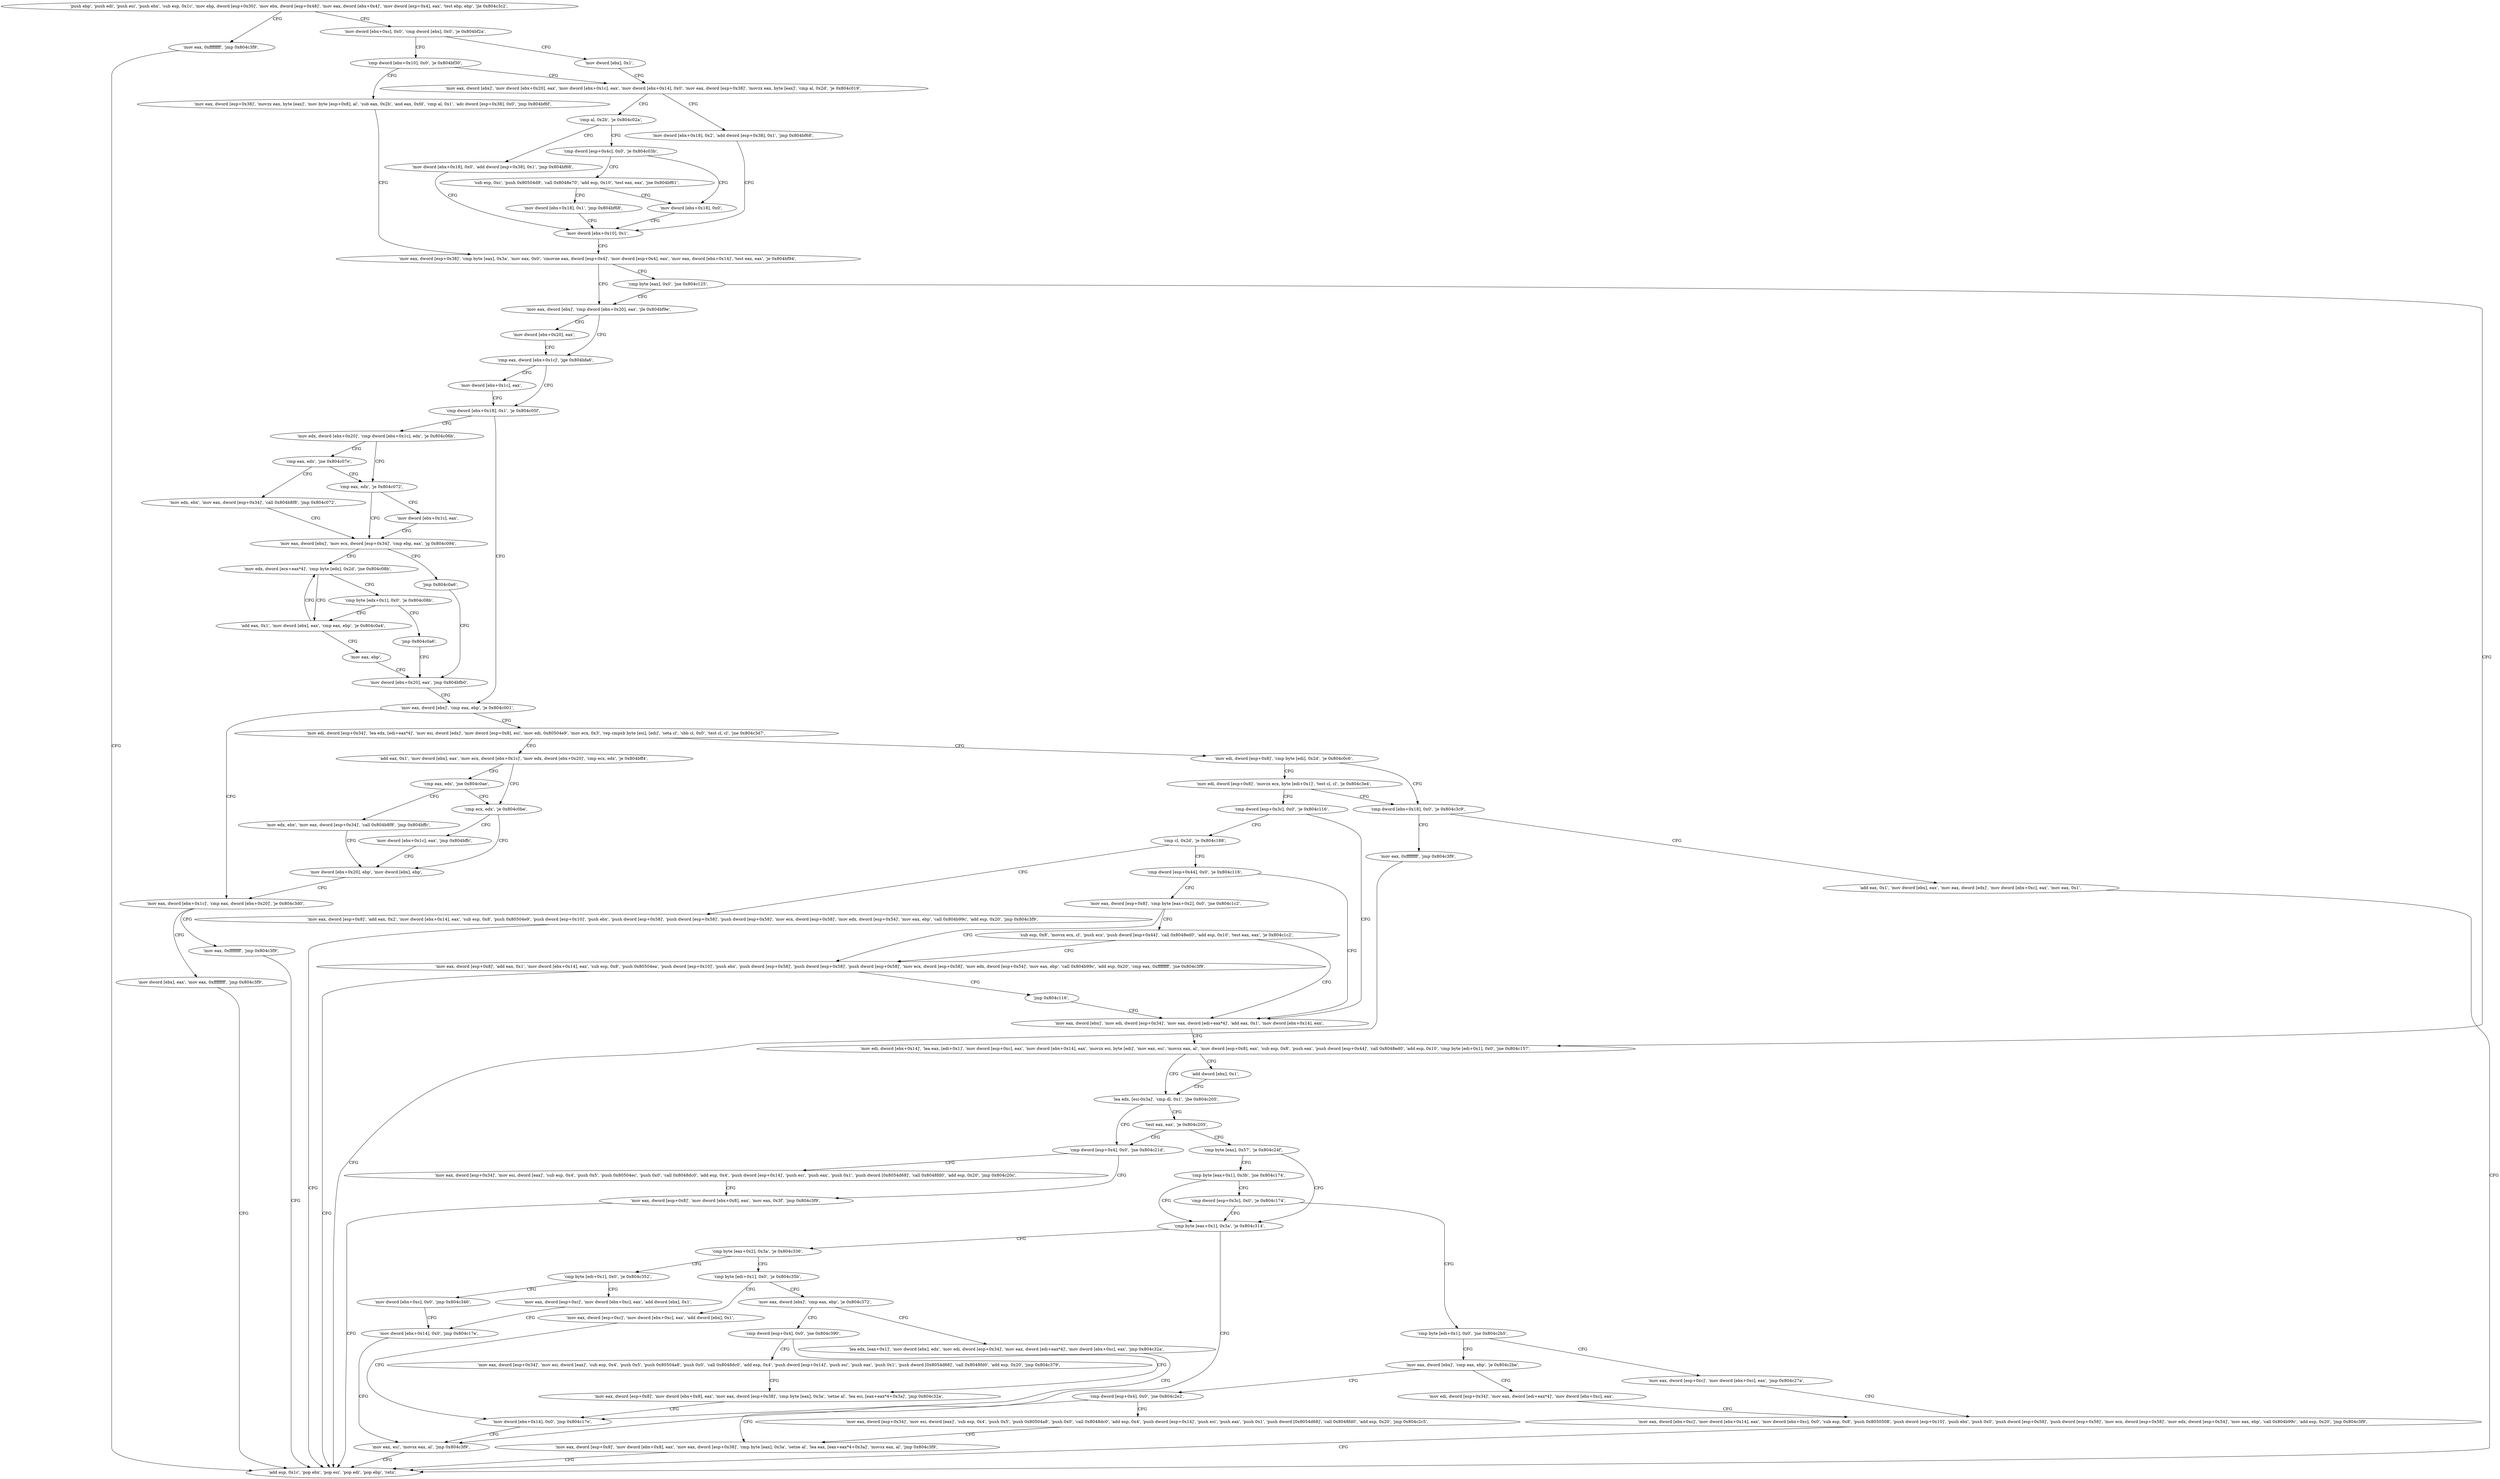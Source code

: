 digraph "func" {
"134528734" [label = "'push ebp', 'push edi', 'push esi', 'push ebx', 'sub esp, 0x1c', 'mov ebp, dword [esp+0x30]', 'mov ebx, dword [esp+0x48]', 'mov eax, dword [ebx+0x4]', 'mov dword [esp+0x4], eax', 'test ebp, ebp', 'jle 0x804c3c2', " ]
"134529986" [label = "'mov eax, 0xffffffff', 'jmp 0x804c3f9', " ]
"134528764" [label = "'mov dword [ebx+0xc], 0x0', 'cmp dword [ebx], 0x0', 'je 0x804bf2a', " ]
"134530041" [label = "'add esp, 0x1c', 'pop ebx', 'pop esi', 'pop edi', 'pop ebp', 'retn', " ]
"134528810" [label = "'mov dword [ebx], 0x1', " ]
"134528776" [label = "'cmp dword [ebx+0x10], 0x0', 'je 0x804bf30', " ]
"134528816" [label = "'mov eax, dword [ebx]', 'mov dword [ebx+0x20], eax', 'mov dword [ebx+0x1c], eax', 'mov dword [ebx+0x14], 0x0', 'mov eax, dword [esp+0x38]', 'movzx eax, byte [eax]', 'cmp al, 0x2d', 'je 0x804c019', " ]
"134528782" [label = "'mov eax, dword [esp+0x38]', 'movzx eax, byte [eax]', 'mov byte [esp+0x8], al', 'sub eax, 0x2b', 'and eax, 0xfd', 'cmp al, 0x1', 'adc dword [esp+0x38], 0x0', 'jmp 0x804bf6f', " ]
"134529049" [label = "'mov dword [ebx+0x18], 0x2', 'add dword [esp+0x38], 0x1', 'jmp 0x804bf68', " ]
"134528872" [label = "'mov dword [ebx+0x10], 0x1', " ]
"134528846" [label = "'cmp al, 0x2b', 'je 0x804c02a', " ]
"134529066" [label = "'mov dword [ebx+0x18], 0x0', 'add dword [esp+0x38], 0x1', 'jmp 0x804bf68', " ]
"134528854" [label = "'cmp dword [esp+0x4c], 0x0', 'je 0x804c03b', " ]
"134528879" [label = "'mov eax, dword [esp+0x38]', 'cmp byte [eax], 0x3a', 'mov eax, 0x0', 'cmovne eax, dword [esp+0x4]', 'mov dword [esp+0x4], eax', 'mov eax, dword [ebx+0x14]', 'test eax, eax', 'je 0x804bf94', " ]
"134529083" [label = "'sub esp, 0xc', 'push 0x80504d9', 'call 0x8048e70', 'add esp, 0x10', 'test eax, eax', 'jne 0x804bf61', " ]
"134528865" [label = "'mov dword [ebx+0x18], 0x0', " ]
"134528916" [label = "'mov eax, dword [ebx]', 'cmp dword [ebx+0x20], eax', 'jle 0x804bf9e', " ]
"134528907" [label = "'cmp byte [eax], 0x0', 'jne 0x804c125', " ]
"134528926" [label = "'cmp eax, dword [ebx+0x1c]', 'jge 0x804bfa6', " ]
"134528923" [label = "'mov dword [ebx+0x20], eax', " ]
"134529317" [label = "'mov edi, dword [ebx+0x14]', 'lea eax, [edi+0x1]', 'mov dword [esp+0xc], eax', 'mov dword [ebx+0x14], eax', 'movzx esi, byte [edi]', 'mov eax, esi', 'movsx eax, al', 'mov dword [esp+0x8], eax', 'sub esp, 0x8', 'push eax', 'push dword [esp+0x44]', 'call 0x8048ed0', 'add esp, 0x10', 'cmp byte [edi+0x1], 0x0', 'jne 0x804c157', " ]
"134529107" [label = "'mov dword [ebx+0x18], 0x1', 'jmp 0x804bf68', " ]
"134528934" [label = "'cmp dword [ebx+0x18], 0x1', 'je 0x804c05f', " ]
"134528931" [label = "'mov dword [ebx+0x1c], eax', " ]
"134529367" [label = "'lea edx, [esi-0x3a]', 'cmp dl, 0x1', 'jbe 0x804c205', " ]
"134529364" [label = "'add dword [ebx], 0x1', " ]
"134529119" [label = "'mov edx, dword [ebx+0x20]', 'cmp dword [ebx+0x1c], edx', 'je 0x804c06b', " ]
"134528944" [label = "'mov eax, dword [ebx]', 'cmp eax, ebp', 'je 0x804c001', " ]
"134529541" [label = "'cmp dword [esp+0x4], 0x0', 'jne 0x804c21d', " ]
"134529379" [label = "'test eax, eax', 'je 0x804c205', " ]
"134529131" [label = "'cmp eax, edx', 'je 0x804c072', " ]
"134529127" [label = "'cmp eax, edx', 'jne 0x804c07e', " ]
"134529025" [label = "'mov eax, dword [ebx+0x1c]', 'cmp eax, dword [ebx+0x20]', 'je 0x804c3d0', " ]
"134528950" [label = "'mov edi, dword [esp+0x34]', 'lea edx, [edi+eax*4]', 'mov esi, dword [edx]', 'mov dword [esp+0x8], esi', 'mov edi, 0x80504e9', 'mov ecx, 0x3', 'rep cmpsb byte [esi], [edi]', 'seta cl', 'sbb cl, 0x0', 'test cl, cl', 'jne 0x804c3d7', " ]
"134529565" [label = "'mov eax, dword [esp+0x34]', 'mov esi, dword [eax]', 'sub esp, 0x4', 'push 0x5', 'push 0x80504ec', 'push 0x0', 'call 0x8048dc0', 'add esp, 0x4', 'push dword [esp+0x14]', 'push esi', 'push eax', 'push 0x1', 'push dword [0x8054d68]', 'call 0x8048fd0', 'add esp, 0x20', 'jmp 0x804c20c', " ]
"134529548" [label = "'mov eax, dword [esp+0x8]', 'mov dword [ebx+0x8], eax', 'mov eax, 0x3f', 'jmp 0x804c3f9', " ]
"134529387" [label = "'cmp byte [eax], 0x57', 'je 0x804c24f', " ]
"134529138" [label = "'mov eax, dword [ebx]', 'mov ecx, dword [esp+0x34]', 'cmp ebp, eax', 'jg 0x804c094', " ]
"134529135" [label = "'mov dword [ebx+0x1c], eax', " ]
"134529150" [label = "'mov edx, ebx', 'mov eax, dword [esp+0x34]', 'call 0x804b8f8', 'jmp 0x804c072', " ]
"134530000" [label = "'mov eax, 0xffffffff', 'jmp 0x804c3f9', " ]
"134529037" [label = "'mov dword [ebx], eax', 'mov eax, 0xffffffff', 'jmp 0x804c3f9', " ]
"134530007" [label = "'mov edi, dword [esp+0x8]', 'cmp byte [edi], 0x2d', 'je 0x804c0c6', " ]
"134528989" [label = "'add eax, 0x1', 'mov dword [ebx], eax', 'mov ecx, dword [ebx+0x1c]', 'mov edx, dword [ebx+0x20]', 'cmp ecx, edx', 'je 0x804bff4', " ]
"134529615" [label = "'cmp byte [eax+0x1], 0x3b', 'jne 0x804c174', " ]
"134529396" [label = "'cmp byte [eax+0x1], 0x3a', 'je 0x804c314', " ]
"134529172" [label = "'mov edx, dword [ecx+eax*4]', 'cmp byte [edx], 0x2d', 'jne 0x804c08b', " ]
"134529148" [label = "'jmp 0x804c0a6', " ]
"134529222" [label = "'mov edi, dword [esp+0x8]', 'movzx ecx, byte [edi+0x1]', 'test cl, cl', 'je 0x804c3e4', " ]
"134530020" [label = "'cmp dword [ebx+0x18], 0x0', 'je 0x804c3c9', " ]
"134529012" [label = "'cmp ecx, edx', 'je 0x804c0be', " ]
"134529004" [label = "'cmp eax, edx', 'jne 0x804c0ae', " ]
"134529625" [label = "'cmp dword [esp+0x3c], 0x0', 'je 0x804c174', " ]
"134529812" [label = "'cmp byte [eax+0x2], 0x3a', 'je 0x804c336', " ]
"134529406" [label = "'mov eax, esi', 'movsx eax, al', 'jmp 0x804c3f9', " ]
"134529163" [label = "'add eax, 0x1', 'mov dword [ebx], eax', 'cmp eax, ebp', 'je 0x804c0a4', " ]
"134529180" [label = "'cmp byte [edx+0x1], 0x0', 'je 0x804c08b', " ]
"134529190" [label = "'mov dword [ebx+0x20], eax', 'jmp 0x804bfb0', " ]
"134529238" [label = "'cmp dword [esp+0x3c], 0x0', 'je 0x804c116', " ]
"134529993" [label = "'mov eax, 0xffffffff', 'jmp 0x804c3f9', " ]
"134530026" [label = "'add eax, 0x1', 'mov dword [ebx], eax', 'mov eax, dword [edx]', 'mov dword [ebx+0xc], eax', 'mov eax, 0x1', " ]
"134529214" [label = "'mov dword [ebx+0x1c], eax', 'jmp 0x804bffc', " ]
"134529020" [label = "'mov dword [ebx+0x20], ebp', 'mov dword [ebx], ebp', " ]
"134529198" [label = "'mov edx, ebx', 'mov eax, dword [esp+0x34]', 'call 0x804b8f8', 'jmp 0x804bffc', " ]
"134529636" [label = "'cmp byte [edi+0x1], 0x0', 'jne 0x804c2b5', " ]
"134529846" [label = "'cmp byte [edi+0x1], 0x0', 'je 0x804c352', " ]
"134529818" [label = "'cmp byte [edi+0x1], 0x0', 'je 0x804c35b', " ]
"134529188" [label = "'mov eax, ebp', " ]
"134529186" [label = "'jmp 0x804c0a6', " ]
"134529302" [label = "'mov eax, dword [ebx]', 'mov edi, dword [esp+0x34]', 'mov eax, dword [edi+eax*4]', 'add eax, 0x1', 'mov dword [ebx+0x14], eax', " ]
"134529245" [label = "'cmp cl, 0x2d', 'je 0x804c188', " ]
"134529717" [label = "'mov eax, dword [esp+0xc]', 'mov dword [ebx+0xc], eax', 'jmp 0x804c27a', " ]
"134529642" [label = "'mov eax, dword [ebx]', 'cmp eax, ebp', 'je 0x804c2be', " ]
"134529874" [label = "'mov dword [ebx+0xc], 0x0', 'jmp 0x804c346', " ]
"134529852" [label = "'mov eax, dword [esp+0xc]', 'mov dword [ebx+0xc], eax', 'add dword [ebx], 0x1', " ]
"134529883" [label = "'mov eax, dword [ebx]', 'cmp eax, ebp', 'je 0x804c372', " ]
"134529824" [label = "'mov eax, dword [esp+0xc]', 'mov dword [ebx+0xc], eax', 'add dword [ebx], 0x1', " ]
"134529416" [label = "'mov eax, dword [esp+0x8]', 'add eax, 0x2', 'mov dword [ebx+0x14], eax', 'sub esp, 0x8', 'push 0x80504e9', 'push dword [esp+0x10]', 'push ebx', 'push dword [esp+0x58]', 'push dword [esp+0x58]', 'push dword [esp+0x58]', 'mov ecx, dword [esp+0x58]', 'mov edx, dword [esp+0x54]', 'mov eax, ebp', 'call 0x804b99c', 'add esp, 0x20', 'jmp 0x804c3f9', " ]
"134529254" [label = "'cmp dword [esp+0x44], 0x0', 'je 0x804c116', " ]
"134529658" [label = "'mov eax, dword [ebx+0xc]', 'mov dword [ebx+0x14], eax', 'mov dword [ebx+0xc], 0x0', 'sub esp, 0x8', 'push 0x8050508', 'push dword [esp+0x10]', 'push ebx', 'push 0x0', 'push dword [esp+0x58]', 'push dword [esp+0x58]', 'mov ecx, dword [esp+0x58]', 'mov edx, dword [esp+0x54]', 'mov eax, ebp', 'call 0x804b99c', 'add esp, 0x20', 'jmp 0x804c3f9', " ]
"134529726" [label = "'cmp dword [esp+0x4], 0x0', 'jne 0x804c2e2', " ]
"134529648" [label = "'mov edi, dword [esp+0x34]', 'mov eax, dword [edi+eax*4]', 'mov dword [ebx+0xc], eax', " ]
"134529862" [label = "'mov dword [ebx+0x14], 0x0', 'jmp 0x804c17e', " ]
"134529906" [label = "'cmp dword [esp+0x4], 0x0', 'jne 0x804c390', " ]
"134529889" [label = "'lea edx, [eax+0x1]', 'mov dword [ebx], edx', 'mov edi, dword [esp+0x34]', 'mov eax, dword [edi+eax*4]', 'mov dword [ebx+0xc], eax', 'jmp 0x804c32a', " ]
"134529834" [label = "'mov dword [ebx+0x14], 0x0', 'jmp 0x804c17e', " ]
"134529261" [label = "'mov eax, dword [esp+0x8]', 'cmp byte [eax+0x2], 0x0', 'jne 0x804c1c2', " ]
"134529762" [label = "'mov eax, dword [esp+0x34]', 'mov esi, dword [eax]', 'sub esp, 0x4', 'push 0x5', 'push 0x80504a8', 'push 0x0', 'call 0x8048dc0', 'add esp, 0x4', 'push dword [esp+0x14]', 'push esi', 'push eax', 'push 0x1', 'push dword [0x8054d68]', 'call 0x8048fd0', 'add esp, 0x20', 'jmp 0x804c2c5', " ]
"134529733" [label = "'mov eax, dword [esp+0x8]', 'mov dword [ebx+0x8], eax', 'mov eax, dword [esp+0x38]', 'cmp byte [eax], 0x3a', 'setne al', 'lea eax, [eax+eax*4+0x3a]', 'movsx eax, al', 'jmp 0x804c3f9', " ]
"134529936" [label = "'mov eax, dword [esp+0x34]', 'mov esi, dword [eax]', 'sub esp, 0x4', 'push 0x5', 'push 0x80504a8', 'push 0x0', 'call 0x8048dc0', 'add esp, 0x4', 'push dword [esp+0x14]', 'push esi', 'push eax', 'push 0x1', 'push dword [0x8054d68]', 'call 0x8048fd0', 'add esp, 0x20', 'jmp 0x804c379', " ]
"134529913" [label = "'mov eax, dword [esp+0x8]', 'mov dword [ebx+0x8], eax', 'mov eax, dword [esp+0x38]', 'cmp byte [eax], 0x3a', 'setne al', 'lea esi, [eax+eax*4+0x3a]', 'jmp 0x804c32a', " ]
"134529474" [label = "'mov eax, dword [esp+0x8]', 'add eax, 0x1', 'mov dword [ebx+0x14], eax', 'sub esp, 0x8', 'push 0x80504ea', 'push dword [esp+0x10]', 'push ebx', 'push dword [esp+0x58]', 'push dword [esp+0x58]', 'push dword [esp+0x58]', 'mov ecx, dword [esp+0x58]', 'mov edx, dword [esp+0x54]', 'mov eax, ebp', 'call 0x804b99c', 'add esp, 0x20', 'cmp eax, 0xffffffff', 'jne 0x804c3f9', " ]
"134529275" [label = "'sub esp, 0x8', 'movsx ecx, cl', 'push ecx', 'push dword [esp+0x44]', 'call 0x8048ed0', 'add esp, 0x10', 'test eax, eax', 'je 0x804c1c2', " ]
"134529536" [label = "'jmp 0x804c116', " ]
"134528734" -> "134529986" [ label = "CFG" ]
"134528734" -> "134528764" [ label = "CFG" ]
"134529986" -> "134530041" [ label = "CFG" ]
"134528764" -> "134528810" [ label = "CFG" ]
"134528764" -> "134528776" [ label = "CFG" ]
"134528810" -> "134528816" [ label = "CFG" ]
"134528776" -> "134528816" [ label = "CFG" ]
"134528776" -> "134528782" [ label = "CFG" ]
"134528816" -> "134529049" [ label = "CFG" ]
"134528816" -> "134528846" [ label = "CFG" ]
"134528782" -> "134528879" [ label = "CFG" ]
"134529049" -> "134528872" [ label = "CFG" ]
"134528872" -> "134528879" [ label = "CFG" ]
"134528846" -> "134529066" [ label = "CFG" ]
"134528846" -> "134528854" [ label = "CFG" ]
"134529066" -> "134528872" [ label = "CFG" ]
"134528854" -> "134529083" [ label = "CFG" ]
"134528854" -> "134528865" [ label = "CFG" ]
"134528879" -> "134528916" [ label = "CFG" ]
"134528879" -> "134528907" [ label = "CFG" ]
"134529083" -> "134528865" [ label = "CFG" ]
"134529083" -> "134529107" [ label = "CFG" ]
"134528865" -> "134528872" [ label = "CFG" ]
"134528916" -> "134528926" [ label = "CFG" ]
"134528916" -> "134528923" [ label = "CFG" ]
"134528907" -> "134529317" [ label = "CFG" ]
"134528907" -> "134528916" [ label = "CFG" ]
"134528926" -> "134528934" [ label = "CFG" ]
"134528926" -> "134528931" [ label = "CFG" ]
"134528923" -> "134528926" [ label = "CFG" ]
"134529317" -> "134529367" [ label = "CFG" ]
"134529317" -> "134529364" [ label = "CFG" ]
"134529107" -> "134528872" [ label = "CFG" ]
"134528934" -> "134529119" [ label = "CFG" ]
"134528934" -> "134528944" [ label = "CFG" ]
"134528931" -> "134528934" [ label = "CFG" ]
"134529367" -> "134529541" [ label = "CFG" ]
"134529367" -> "134529379" [ label = "CFG" ]
"134529364" -> "134529367" [ label = "CFG" ]
"134529119" -> "134529131" [ label = "CFG" ]
"134529119" -> "134529127" [ label = "CFG" ]
"134528944" -> "134529025" [ label = "CFG" ]
"134528944" -> "134528950" [ label = "CFG" ]
"134529541" -> "134529565" [ label = "CFG" ]
"134529541" -> "134529548" [ label = "CFG" ]
"134529379" -> "134529541" [ label = "CFG" ]
"134529379" -> "134529387" [ label = "CFG" ]
"134529131" -> "134529138" [ label = "CFG" ]
"134529131" -> "134529135" [ label = "CFG" ]
"134529127" -> "134529150" [ label = "CFG" ]
"134529127" -> "134529131" [ label = "CFG" ]
"134529025" -> "134530000" [ label = "CFG" ]
"134529025" -> "134529037" [ label = "CFG" ]
"134528950" -> "134530007" [ label = "CFG" ]
"134528950" -> "134528989" [ label = "CFG" ]
"134529565" -> "134529548" [ label = "CFG" ]
"134529548" -> "134530041" [ label = "CFG" ]
"134529387" -> "134529615" [ label = "CFG" ]
"134529387" -> "134529396" [ label = "CFG" ]
"134529138" -> "134529172" [ label = "CFG" ]
"134529138" -> "134529148" [ label = "CFG" ]
"134529135" -> "134529138" [ label = "CFG" ]
"134529150" -> "134529138" [ label = "CFG" ]
"134530000" -> "134530041" [ label = "CFG" ]
"134529037" -> "134530041" [ label = "CFG" ]
"134530007" -> "134529222" [ label = "CFG" ]
"134530007" -> "134530020" [ label = "CFG" ]
"134528989" -> "134529012" [ label = "CFG" ]
"134528989" -> "134529004" [ label = "CFG" ]
"134529615" -> "134529396" [ label = "CFG" ]
"134529615" -> "134529625" [ label = "CFG" ]
"134529396" -> "134529812" [ label = "CFG" ]
"134529396" -> "134529406" [ label = "CFG" ]
"134529172" -> "134529163" [ label = "CFG" ]
"134529172" -> "134529180" [ label = "CFG" ]
"134529148" -> "134529190" [ label = "CFG" ]
"134529222" -> "134530020" [ label = "CFG" ]
"134529222" -> "134529238" [ label = "CFG" ]
"134530020" -> "134529993" [ label = "CFG" ]
"134530020" -> "134530026" [ label = "CFG" ]
"134529012" -> "134529214" [ label = "CFG" ]
"134529012" -> "134529020" [ label = "CFG" ]
"134529004" -> "134529198" [ label = "CFG" ]
"134529004" -> "134529012" [ label = "CFG" ]
"134529625" -> "134529396" [ label = "CFG" ]
"134529625" -> "134529636" [ label = "CFG" ]
"134529812" -> "134529846" [ label = "CFG" ]
"134529812" -> "134529818" [ label = "CFG" ]
"134529406" -> "134530041" [ label = "CFG" ]
"134529163" -> "134529188" [ label = "CFG" ]
"134529163" -> "134529172" [ label = "CFG" ]
"134529180" -> "134529163" [ label = "CFG" ]
"134529180" -> "134529186" [ label = "CFG" ]
"134529190" -> "134528944" [ label = "CFG" ]
"134529238" -> "134529302" [ label = "CFG" ]
"134529238" -> "134529245" [ label = "CFG" ]
"134529993" -> "134530041" [ label = "CFG" ]
"134530026" -> "134530041" [ label = "CFG" ]
"134529214" -> "134529020" [ label = "CFG" ]
"134529020" -> "134529025" [ label = "CFG" ]
"134529198" -> "134529020" [ label = "CFG" ]
"134529636" -> "134529717" [ label = "CFG" ]
"134529636" -> "134529642" [ label = "CFG" ]
"134529846" -> "134529874" [ label = "CFG" ]
"134529846" -> "134529852" [ label = "CFG" ]
"134529818" -> "134529883" [ label = "CFG" ]
"134529818" -> "134529824" [ label = "CFG" ]
"134529188" -> "134529190" [ label = "CFG" ]
"134529186" -> "134529190" [ label = "CFG" ]
"134529302" -> "134529317" [ label = "CFG" ]
"134529245" -> "134529416" [ label = "CFG" ]
"134529245" -> "134529254" [ label = "CFG" ]
"134529717" -> "134529658" [ label = "CFG" ]
"134529642" -> "134529726" [ label = "CFG" ]
"134529642" -> "134529648" [ label = "CFG" ]
"134529874" -> "134529862" [ label = "CFG" ]
"134529852" -> "134529862" [ label = "CFG" ]
"134529883" -> "134529906" [ label = "CFG" ]
"134529883" -> "134529889" [ label = "CFG" ]
"134529824" -> "134529834" [ label = "CFG" ]
"134529416" -> "134530041" [ label = "CFG" ]
"134529254" -> "134529302" [ label = "CFG" ]
"134529254" -> "134529261" [ label = "CFG" ]
"134529658" -> "134530041" [ label = "CFG" ]
"134529726" -> "134529762" [ label = "CFG" ]
"134529726" -> "134529733" [ label = "CFG" ]
"134529648" -> "134529658" [ label = "CFG" ]
"134529862" -> "134529406" [ label = "CFG" ]
"134529906" -> "134529936" [ label = "CFG" ]
"134529906" -> "134529913" [ label = "CFG" ]
"134529889" -> "134529834" [ label = "CFG" ]
"134529834" -> "134529406" [ label = "CFG" ]
"134529261" -> "134529474" [ label = "CFG" ]
"134529261" -> "134529275" [ label = "CFG" ]
"134529762" -> "134529733" [ label = "CFG" ]
"134529733" -> "134530041" [ label = "CFG" ]
"134529936" -> "134529913" [ label = "CFG" ]
"134529913" -> "134529834" [ label = "CFG" ]
"134529474" -> "134530041" [ label = "CFG" ]
"134529474" -> "134529536" [ label = "CFG" ]
"134529275" -> "134529474" [ label = "CFG" ]
"134529275" -> "134529302" [ label = "CFG" ]
"134529536" -> "134529302" [ label = "CFG" ]
}
